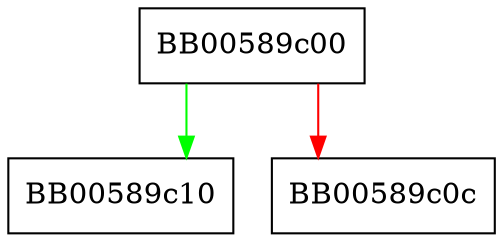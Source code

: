 digraph EC_GROUP_set_curve_GFp {
  node [shape="box"];
  graph [splines=ortho];
  BB00589c00 -> BB00589c10 [color="green"];
  BB00589c00 -> BB00589c0c [color="red"];
}